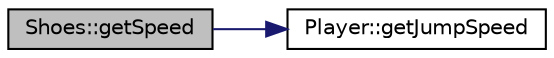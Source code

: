 digraph G
{
  edge [fontname="Helvetica",fontsize="10",labelfontname="Helvetica",labelfontsize="10"];
  node [fontname="Helvetica",fontsize="10",shape=record];
  rankdir="LR";
  Node1 [label="Shoes::getSpeed",height=0.2,width=0.4,color="black", fillcolor="grey75", style="filled" fontcolor="black"];
  Node1 -> Node2 [color="midnightblue",fontsize="10",style="solid",fontname="Helvetica"];
  Node2 [label="Player::getJumpSpeed",height=0.2,width=0.4,color="black", fillcolor="white", style="filled",URL="$class_player.html#a95676c9d2da2c6e778aa8558c5e5fa80",tooltip="Get the jumping speed value."];
}
